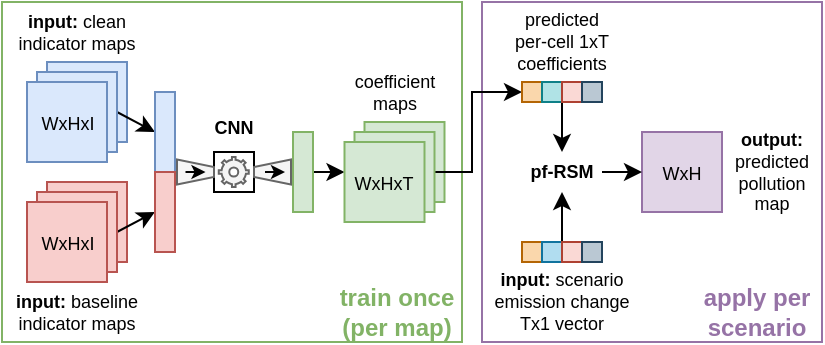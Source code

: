 <mxfile version="20.8.16" type="device"><diagram name="Page-1" id="QiV2DV1xp4dL1uL9mSJq"><mxGraphModel dx="763" dy="478" grid="1" gridSize="10" guides="1" tooltips="1" connect="1" arrows="1" fold="1" page="1" pageScale="1" pageWidth="827" pageHeight="1169" math="1" shadow="0"><root><mxCell id="0"/><mxCell id="1" parent="0"/><mxCell id="_8yylGnRhndCtW2Q4Kil-3" value="" style="rounded=0;whiteSpace=wrap;html=1;fillColor=none;strokeColor=#9673a6;fillStyle=auto;direction=south;" parent="1" vertex="1"><mxGeometry x="255" y="20" width="170" height="170" as="geometry"/></mxCell><mxCell id="_8yylGnRhndCtW2Q4Kil-2" value="" style="rounded=0;whiteSpace=wrap;html=1;fillStyle=auto;glass=0;shadow=0;fillColor=none;strokeColor=#82b366;" parent="1" vertex="1"><mxGeometry x="15" y="20" width="230" height="170" as="geometry"/></mxCell><mxCell id="yD-SH-RLHJVQbz_yuKF4-36" value="" style="rounded=0;whiteSpace=wrap;html=1;strokeWidth=1;fontSize=9;fillColor=none;strokeColor=none;" parent="1" vertex="1"><mxGeometry x="186.25" y="85" width="40" height="40" as="geometry"/></mxCell><mxCell id="yD-SH-RLHJVQbz_yuKF4-2" value="" style="rounded=0;whiteSpace=wrap;html=1;fillColor=#dae8fc;strokeColor=#6c8ebf;" parent="1" vertex="1"><mxGeometry x="37.5" y="50" width="40" height="40" as="geometry"/></mxCell><mxCell id="yD-SH-RLHJVQbz_yuKF4-31" style="edgeStyle=none;rounded=0;orthogonalLoop=1;jettySize=auto;html=1;exitX=1;exitY=0.5;exitDx=0;exitDy=0;entryX=0;entryY=0.5;entryDx=0;entryDy=0;fontSize=9;" parent="1" source="yD-SH-RLHJVQbz_yuKF4-3" target="yD-SH-RLHJVQbz_yuKF4-10" edge="1"><mxGeometry relative="1" as="geometry"/></mxCell><mxCell id="yD-SH-RLHJVQbz_yuKF4-3" value="" style="rounded=0;whiteSpace=wrap;html=1;fillColor=#dae8fc;strokeColor=#6c8ebf;" parent="1" vertex="1"><mxGeometry x="32.5" y="55" width="40" height="40" as="geometry"/></mxCell><mxCell id="yD-SH-RLHJVQbz_yuKF4-1" value="&lt;font style=&quot;font-size: 9px;&quot;&gt;WxHxI&lt;/font&gt;" style="rounded=0;whiteSpace=wrap;html=1;fillColor=#dae8fc;strokeColor=#6c8ebf;" parent="1" vertex="1"><mxGeometry x="27.5" y="60" width="40" height="40" as="geometry"/></mxCell><mxCell id="yD-SH-RLHJVQbz_yuKF4-4" value="" style="rounded=0;whiteSpace=wrap;html=1;fillColor=#f8cecc;strokeColor=#b85450;" parent="1" vertex="1"><mxGeometry x="37.5" y="110" width="40" height="40" as="geometry"/></mxCell><mxCell id="yD-SH-RLHJVQbz_yuKF4-30" style="rounded=0;orthogonalLoop=1;jettySize=auto;html=1;exitX=1;exitY=0.5;exitDx=0;exitDy=0;entryX=0;entryY=0.5;entryDx=0;entryDy=0;fontSize=9;" parent="1" source="yD-SH-RLHJVQbz_yuKF4-5" target="yD-SH-RLHJVQbz_yuKF4-15" edge="1"><mxGeometry relative="1" as="geometry"/></mxCell><mxCell id="yD-SH-RLHJVQbz_yuKF4-5" value="" style="rounded=0;whiteSpace=wrap;html=1;fillColor=#f8cecc;strokeColor=#b85450;" parent="1" vertex="1"><mxGeometry x="32.5" y="115" width="40" height="40" as="geometry"/></mxCell><mxCell id="yD-SH-RLHJVQbz_yuKF4-6" value="&lt;font style=&quot;font-size: 9px;&quot;&gt;WxHxI&lt;/font&gt;" style="rounded=0;whiteSpace=wrap;html=1;fillColor=#f8cecc;strokeColor=#b85450;" parent="1" vertex="1"><mxGeometry x="27.5" y="120" width="40" height="40" as="geometry"/></mxCell><mxCell id="yD-SH-RLHJVQbz_yuKF4-10" value="" style="rounded=0;whiteSpace=wrap;html=1;fillColor=#dae8fc;strokeColor=#6c8ebf;" parent="1" vertex="1"><mxGeometry x="91.5" y="65" width="10" height="40" as="geometry"/></mxCell><mxCell id="yD-SH-RLHJVQbz_yuKF4-15" value="" style="rounded=0;whiteSpace=wrap;html=1;fillColor=#f8cecc;strokeColor=#b85450;" parent="1" vertex="1"><mxGeometry x="91.5" y="105" width="10" height="40" as="geometry"/></mxCell><mxCell id="yD-SH-RLHJVQbz_yuKF4-19" value="" style="rounded=0;whiteSpace=wrap;html=1;" parent="1" vertex="1"><mxGeometry x="121" y="95" width="20" height="20" as="geometry"/></mxCell><mxCell id="yD-SH-RLHJVQbz_yuKF4-18" value="" style="html=1;verticalLabelPosition=bottom;align=center;labelBackgroundColor=#ffffff;verticalAlign=top;strokeWidth=1;shadow=0;dashed=0;shape=mxgraph.ios7.icons.settings;fillColor=#f5f5f5;strokeColor=#666666;fontColor=#333333;" parent="1" vertex="1"><mxGeometry x="123.38" y="97.5" width="15" height="15" as="geometry"/></mxCell><mxCell id="yD-SH-RLHJVQbz_yuKF4-35" style="edgeStyle=none;rounded=0;orthogonalLoop=1;jettySize=auto;html=1;exitX=1;exitY=0.5;exitDx=0;exitDy=0;entryX=0;entryY=0.5;entryDx=0;entryDy=0;fontSize=9;" parent="1" source="yD-SH-RLHJVQbz_yuKF4-20" target="yD-SH-RLHJVQbz_yuKF4-36" edge="1"><mxGeometry relative="1" as="geometry"/></mxCell><mxCell id="yD-SH-RLHJVQbz_yuKF4-20" value="" style="rounded=0;whiteSpace=wrap;html=1;fillColor=#d5e8d4;strokeColor=#82b366;" parent="1" vertex="1"><mxGeometry x="160.5" y="85" width="10" height="40" as="geometry"/></mxCell><mxCell id="yD-SH-RLHJVQbz_yuKF4-32" value="" style="rounded=0;whiteSpace=wrap;html=1;fillColor=#d5e8d4;strokeColor=#82b366;" parent="1" vertex="1"><mxGeometry x="196.25" y="80" width="40" height="40" as="geometry"/></mxCell><mxCell id="5uzf1V4Qigx6kIweWzy0-9" style="edgeStyle=orthogonalEdgeStyle;rounded=0;orthogonalLoop=1;jettySize=auto;html=1;exitX=1;exitY=0.5;exitDx=0;exitDy=0;entryX=0;entryY=0.5;entryDx=0;entryDy=0;" parent="1" source="yD-SH-RLHJVQbz_yuKF4-33" target="yD-SH-RLHJVQbz_yuKF4-52" edge="1"><mxGeometry relative="1" as="geometry"><mxPoint x="237.5" y="105" as="sourcePoint"/><Array as="points"><mxPoint x="250" y="105"/><mxPoint x="250" y="65"/></Array></mxGeometry></mxCell><mxCell id="yD-SH-RLHJVQbz_yuKF4-33" value="" style="rounded=0;whiteSpace=wrap;html=1;fillColor=#d5e8d4;strokeColor=#82b366;" parent="1" vertex="1"><mxGeometry x="191.25" y="85" width="40" height="40" as="geometry"/></mxCell><mxCell id="yD-SH-RLHJVQbz_yuKF4-34" value="&lt;font style=&quot;font-size: 9px;&quot;&gt;WxHxT&lt;/font&gt;" style="rounded=0;whiteSpace=wrap;html=1;fillColor=#d5e8d4;strokeColor=#82b366;" parent="1" vertex="1"><mxGeometry x="186.25" y="90" width="40" height="40" as="geometry"/></mxCell><mxCell id="yD-SH-RLHJVQbz_yuKF4-52" value="" style="rounded=0;whiteSpace=wrap;html=1;fillColor=#fad7ac;strokeColor=#b46504;" parent="1" vertex="1"><mxGeometry x="275" y="60" width="10" height="10" as="geometry"/></mxCell><mxCell id="yD-SH-RLHJVQbz_yuKF4-53" value="" style="rounded=0;whiteSpace=wrap;html=1;fillColor=#b0e3e6;strokeColor=#0e8088;" parent="1" vertex="1"><mxGeometry x="285" y="60" width="10" height="10" as="geometry"/></mxCell><mxCell id="5uzf1V4Qigx6kIweWzy0-8" style="edgeStyle=orthogonalEdgeStyle;rounded=0;orthogonalLoop=1;jettySize=auto;html=1;exitX=0;exitY=1;exitDx=0;exitDy=0;entryX=0.5;entryY=0;entryDx=0;entryDy=0;" parent="1" source="yD-SH-RLHJVQbz_yuKF4-54" target="yD-SH-RLHJVQbz_yuKF4-77" edge="1"><mxGeometry relative="1" as="geometry"/></mxCell><mxCell id="yD-SH-RLHJVQbz_yuKF4-54" value="" style="rounded=0;whiteSpace=wrap;html=1;fillColor=#fad9d5;strokeColor=#ae4132;" parent="1" vertex="1"><mxGeometry x="295" y="60" width="10" height="10" as="geometry"/></mxCell><mxCell id="yD-SH-RLHJVQbz_yuKF4-55" value="" style="rounded=0;whiteSpace=wrap;html=1;fillColor=#bac8d3;strokeColor=#23445d;" parent="1" vertex="1"><mxGeometry x="305" y="60" width="10" height="10" as="geometry"/></mxCell><mxCell id="yD-SH-RLHJVQbz_yuKF4-56" value="" style="rounded=0;whiteSpace=wrap;html=1;fillColor=#fad7ac;strokeColor=#b46504;" parent="1" vertex="1"><mxGeometry x="275" y="140" width="10" height="10" as="geometry"/></mxCell><mxCell id="yD-SH-RLHJVQbz_yuKF4-57" value="" style="rounded=0;whiteSpace=wrap;html=1;fillColor=#b1ddf0;strokeColor=#10739e;" parent="1" vertex="1"><mxGeometry x="285" y="140" width="10" height="10" as="geometry"/></mxCell><mxCell id="5uzf1V4Qigx6kIweWzy0-7" style="edgeStyle=orthogonalEdgeStyle;rounded=0;orthogonalLoop=1;jettySize=auto;html=1;exitX=0;exitY=0;exitDx=0;exitDy=0;entryX=0.5;entryY=1;entryDx=0;entryDy=0;" parent="1" source="yD-SH-RLHJVQbz_yuKF4-58" target="yD-SH-RLHJVQbz_yuKF4-77" edge="1"><mxGeometry relative="1" as="geometry"/></mxCell><mxCell id="yD-SH-RLHJVQbz_yuKF4-58" value="" style="rounded=0;whiteSpace=wrap;html=1;fillColor=#fad9d5;strokeColor=#ae4132;" parent="1" vertex="1"><mxGeometry x="295" y="140" width="10" height="10" as="geometry"/></mxCell><mxCell id="yD-SH-RLHJVQbz_yuKF4-59" value="" style="rounded=0;whiteSpace=wrap;html=1;fillColor=#bac8d3;strokeColor=#23445d;" parent="1" vertex="1"><mxGeometry x="305" y="140" width="10" height="10" as="geometry"/></mxCell><mxCell id="yD-SH-RLHJVQbz_yuKF4-66" value="&lt;font style=&quot;font-size: 9px;&quot;&gt;WxH&lt;/font&gt;" style="rounded=0;whiteSpace=wrap;html=1;fillColor=#e1d5e7;strokeColor=#9673a6;" parent="1" vertex="1"><mxGeometry x="335" y="85" width="40" height="40" as="geometry"/></mxCell><mxCell id="yD-SH-RLHJVQbz_yuKF4-68" value="&lt;b&gt;input:&lt;/b&gt; baseline&lt;br&gt;indicator maps" style="text;html=1;strokeColor=none;fillColor=none;align=center;verticalAlign=middle;whiteSpace=wrap;rounded=0;fontSize=9;" parent="1" vertex="1"><mxGeometry x="15" y="160" width="75" height="30" as="geometry"/></mxCell><mxCell id="yD-SH-RLHJVQbz_yuKF4-69" value="&lt;b&gt;input:&lt;/b&gt; clean&lt;br&gt;indicator maps" style="text;html=1;strokeColor=none;fillColor=none;align=center;verticalAlign=middle;whiteSpace=wrap;rounded=0;fontSize=9;" parent="1" vertex="1"><mxGeometry x="15" y="20" width="75" height="30" as="geometry"/></mxCell><mxCell id="yD-SH-RLHJVQbz_yuKF4-71" value="CNN" style="text;html=1;strokeColor=none;fillColor=none;align=center;verticalAlign=middle;whiteSpace=wrap;rounded=0;fontSize=9;fontStyle=1" parent="1" vertex="1"><mxGeometry x="115.88" y="67.5" width="30" height="30" as="geometry"/></mxCell><mxCell id="yD-SH-RLHJVQbz_yuKF4-72" value="predicted&lt;br&gt;per-cell 1xT coefficients" style="text;html=1;strokeColor=none;fillColor=none;align=center;verticalAlign=middle;whiteSpace=wrap;rounded=0;fontSize=9;" parent="1" vertex="1"><mxGeometry x="265" y="20" width="60" height="40" as="geometry"/></mxCell><mxCell id="yD-SH-RLHJVQbz_yuKF4-73" value="&lt;b&gt;input:&lt;/b&gt;&amp;nbsp;scenario emission change&lt;br&gt;Tx1 vector" style="text;html=1;strokeColor=none;fillColor=none;align=center;verticalAlign=middle;whiteSpace=wrap;rounded=0;fontSize=9;" parent="1" vertex="1"><mxGeometry x="255" y="150" width="80" height="40" as="geometry"/></mxCell><mxCell id="yD-SH-RLHJVQbz_yuKF4-74" value="&lt;b&gt;output:&lt;/b&gt; predicted pollution map" style="text;html=1;strokeColor=none;fillColor=none;align=center;verticalAlign=middle;whiteSpace=wrap;rounded=0;fontSize=9;" parent="1" vertex="1"><mxGeometry x="375" y="80" width="50" height="50" as="geometry"/></mxCell><mxCell id="yD-SH-RLHJVQbz_yuKF4-79" style="edgeStyle=orthogonalEdgeStyle;rounded=0;orthogonalLoop=1;jettySize=auto;html=1;exitX=1;exitY=0.5;exitDx=0;exitDy=0;entryX=0;entryY=0.5;entryDx=0;entryDy=0;fontSize=9;" parent="1" source="yD-SH-RLHJVQbz_yuKF4-77" target="yD-SH-RLHJVQbz_yuKF4-66" edge="1"><mxGeometry relative="1" as="geometry"/></mxCell><mxCell id="yD-SH-RLHJVQbz_yuKF4-77" value="pf-RSM" style="text;html=1;strokeColor=none;fillColor=none;align=center;verticalAlign=middle;whiteSpace=wrap;rounded=0;fontSize=9;fontStyle=1" parent="1" vertex="1"><mxGeometry x="275" y="95" width="40" height="20" as="geometry"/></mxCell><mxCell id="5uzf1V4Qigx6kIweWzy0-10" value="coefficient maps" style="text;html=1;strokeColor=none;fillColor=none;align=center;verticalAlign=middle;whiteSpace=wrap;rounded=0;fontSize=9;" parent="1" vertex="1"><mxGeometry x="185" y="50" width="52.5" height="30" as="geometry"/></mxCell><mxCell id="5uzf1V4Qigx6kIweWzy0-14" value="" style="shape=trapezoid;perimeter=trapezoidPerimeter;whiteSpace=wrap;html=1;fixedSize=1;rotation=90;size=3.75;fillColor=#f5f5f5;fontColor=#333333;strokeColor=#666666;" parent="1" vertex="1"><mxGeometry x="105.5" y="95.75" width="12.5" height="18.5" as="geometry"/></mxCell><mxCell id="5uzf1V4Qigx6kIweWzy0-15" value="" style="shape=trapezoid;perimeter=trapezoidPerimeter;whiteSpace=wrap;html=1;fixedSize=1;rotation=90;size=3.75;fillColor=#f5f5f5;fontColor=#333333;strokeColor=#666666;flipH=0;flipV=1;" parent="1" vertex="1"><mxGeometry x="144" y="95.75" width="12.5" height="18.5" as="geometry"/></mxCell><mxCell id="5uzf1V4Qigx6kIweWzy0-16" value="" style="endArrow=classic;html=1;rounded=0;fontSize=11;endSize=4;startSize=4;" parent="1" edge="1"><mxGeometry width="50" height="50" relative="1" as="geometry"><mxPoint x="106.75" y="105" as="sourcePoint"/><mxPoint x="116.75" y="105" as="targetPoint"/></mxGeometry></mxCell><mxCell id="5uzf1V4Qigx6kIweWzy0-17" value="" style="endArrow=classic;html=1;rounded=0;fontSize=11;endSize=4;startSize=4;" parent="1" edge="1"><mxGeometry width="50" height="50" relative="1" as="geometry"><mxPoint x="146.5" y="105" as="sourcePoint"/><mxPoint x="156.5" y="105" as="targetPoint"/></mxGeometry></mxCell><mxCell id="_8yylGnRhndCtW2Q4Kil-4" value="train once (per map)" style="text;html=1;strokeColor=none;fillColor=none;align=center;verticalAlign=middle;whiteSpace=wrap;rounded=0;fontStyle=1;fontColor=#82B366;" parent="1" vertex="1"><mxGeometry x="180" y="160" width="65" height="30" as="geometry"/></mxCell><mxCell id="_8yylGnRhndCtW2Q4Kil-5" value="apply per scenario" style="text;html=1;strokeColor=none;fillColor=none;align=center;verticalAlign=middle;whiteSpace=wrap;rounded=0;fontStyle=1;fontColor=#9673A6;" parent="1" vertex="1"><mxGeometry x="360" y="160" width="65" height="30" as="geometry"/></mxCell></root></mxGraphModel></diagram></mxfile>